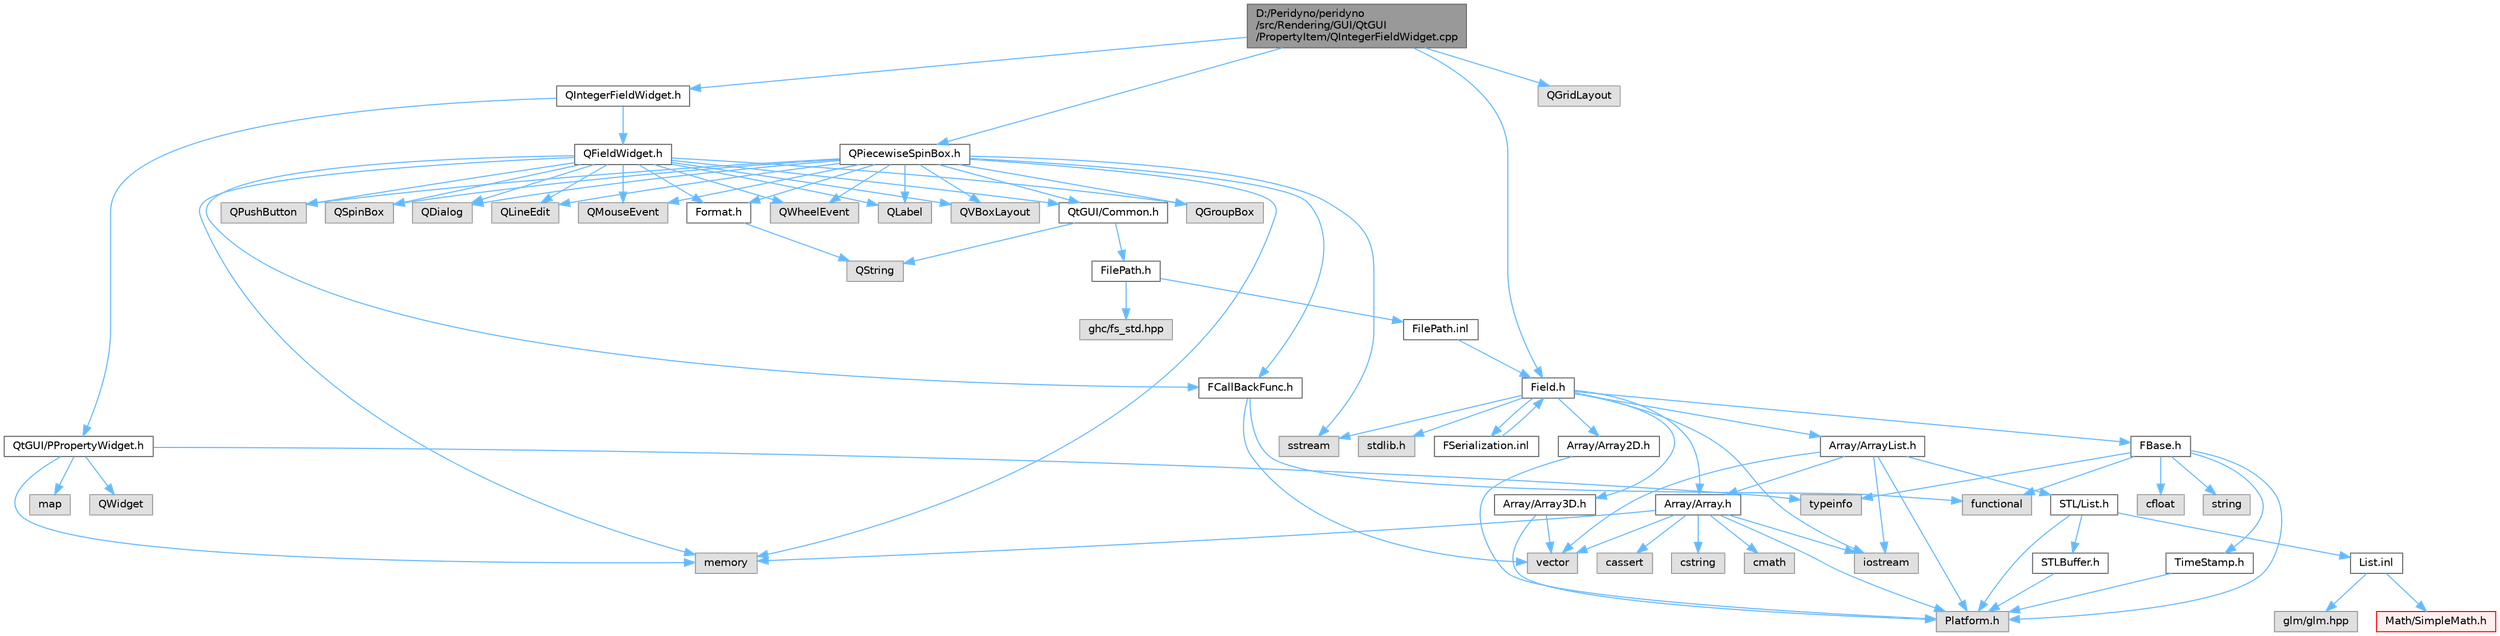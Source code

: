 digraph "D:/Peridyno/peridyno/src/Rendering/GUI/QtGUI/PropertyItem/QIntegerFieldWidget.cpp"
{
 // LATEX_PDF_SIZE
  bgcolor="transparent";
  edge [fontname=Helvetica,fontsize=10,labelfontname=Helvetica,labelfontsize=10];
  node [fontname=Helvetica,fontsize=10,shape=box,height=0.2,width=0.4];
  Node1 [id="Node000001",label="D:/Peridyno/peridyno\l/src/Rendering/GUI/QtGUI\l/PropertyItem/QIntegerFieldWidget.cpp",height=0.2,width=0.4,color="gray40", fillcolor="grey60", style="filled", fontcolor="black",tooltip=" "];
  Node1 -> Node2 [id="edge1_Node000001_Node000002",color="steelblue1",style="solid",tooltip=" "];
  Node2 [id="Node000002",label="QIntegerFieldWidget.h",height=0.2,width=0.4,color="grey40", fillcolor="white", style="filled",URL="$_q_integer_field_widget_8h.html",tooltip=" "];
  Node2 -> Node3 [id="edge2_Node000002_Node000003",color="steelblue1",style="solid",tooltip=" "];
  Node3 [id="Node000003",label="QFieldWidget.h",height=0.2,width=0.4,color="grey40", fillcolor="white", style="filled",URL="$_q_field_widget_8h.html",tooltip=" "];
  Node3 -> Node4 [id="edge3_Node000003_Node000004",color="steelblue1",style="solid",tooltip=" "];
  Node4 [id="Node000004",label="QGroupBox",height=0.2,width=0.4,color="grey60", fillcolor="#E0E0E0", style="filled",tooltip=" "];
  Node3 -> Node5 [id="edge4_Node000003_Node000005",color="steelblue1",style="solid",tooltip=" "];
  Node5 [id="Node000005",label="QPushButton",height=0.2,width=0.4,color="grey60", fillcolor="#E0E0E0", style="filled",tooltip=" "];
  Node3 -> Node6 [id="edge5_Node000003_Node000006",color="steelblue1",style="solid",tooltip=" "];
  Node6 [id="Node000006",label="QSpinBox",height=0.2,width=0.4,color="grey60", fillcolor="#E0E0E0", style="filled",tooltip=" "];
  Node3 -> Node7 [id="edge6_Node000003_Node000007",color="steelblue1",style="solid",tooltip=" "];
  Node7 [id="Node000007",label="QDialog",height=0.2,width=0.4,color="grey60", fillcolor="#E0E0E0", style="filled",tooltip=" "];
  Node3 -> Node8 [id="edge7_Node000003_Node000008",color="steelblue1",style="solid",tooltip=" "];
  Node8 [id="Node000008",label="QLineEdit",height=0.2,width=0.4,color="grey60", fillcolor="#E0E0E0", style="filled",tooltip=" "];
  Node3 -> Node9 [id="edge8_Node000003_Node000009",color="steelblue1",style="solid",tooltip=" "];
  Node9 [id="Node000009",label="QMouseEvent",height=0.2,width=0.4,color="grey60", fillcolor="#E0E0E0", style="filled",tooltip=" "];
  Node3 -> Node10 [id="edge9_Node000003_Node000010",color="steelblue1",style="solid",tooltip=" "];
  Node10 [id="Node000010",label="QWheelEvent",height=0.2,width=0.4,color="grey60", fillcolor="#E0E0E0", style="filled",tooltip=" "];
  Node3 -> Node11 [id="edge10_Node000003_Node000011",color="steelblue1",style="solid",tooltip=" "];
  Node11 [id="Node000011",label="QLabel",height=0.2,width=0.4,color="grey60", fillcolor="#E0E0E0", style="filled",tooltip=" "];
  Node3 -> Node12 [id="edge11_Node000003_Node000012",color="steelblue1",style="solid",tooltip=" "];
  Node12 [id="Node000012",label="QVBoxLayout",height=0.2,width=0.4,color="grey60", fillcolor="#E0E0E0", style="filled",tooltip=" "];
  Node3 -> Node13 [id="edge12_Node000003_Node000013",color="steelblue1",style="solid",tooltip=" "];
  Node13 [id="Node000013",label="Format.h",height=0.2,width=0.4,color="grey40", fillcolor="white", style="filled",URL="$_format_8h.html",tooltip=" "];
  Node13 -> Node14 [id="edge13_Node000013_Node000014",color="steelblue1",style="solid",tooltip=" "];
  Node14 [id="Node000014",label="QString",height=0.2,width=0.4,color="grey60", fillcolor="#E0E0E0", style="filled",tooltip=" "];
  Node3 -> Node15 [id="edge14_Node000003_Node000015",color="steelblue1",style="solid",tooltip=" "];
  Node15 [id="Node000015",label="FCallBackFunc.h",height=0.2,width=0.4,color="grey40", fillcolor="white", style="filled",URL="$_f_callback_func_8h.html",tooltip=" "];
  Node15 -> Node16 [id="edge15_Node000015_Node000016",color="steelblue1",style="solid",tooltip=" "];
  Node16 [id="Node000016",label="vector",height=0.2,width=0.4,color="grey60", fillcolor="#E0E0E0", style="filled",tooltip=" "];
  Node15 -> Node17 [id="edge16_Node000015_Node000017",color="steelblue1",style="solid",tooltip=" "];
  Node17 [id="Node000017",label="functional",height=0.2,width=0.4,color="grey60", fillcolor="#E0E0E0", style="filled",tooltip=" "];
  Node3 -> Node18 [id="edge17_Node000003_Node000018",color="steelblue1",style="solid",tooltip=" "];
  Node18 [id="Node000018",label="QtGUI/Common.h",height=0.2,width=0.4,color="grey40", fillcolor="white", style="filled",URL="$_common_8h.html",tooltip=" "];
  Node18 -> Node14 [id="edge18_Node000018_Node000014",color="steelblue1",style="solid",tooltip=" "];
  Node18 -> Node19 [id="edge19_Node000018_Node000019",color="steelblue1",style="solid",tooltip=" "];
  Node19 [id="Node000019",label="FilePath.h",height=0.2,width=0.4,color="grey40", fillcolor="white", style="filled",URL="$_file_path_8h.html",tooltip=" "];
  Node19 -> Node20 [id="edge20_Node000019_Node000020",color="steelblue1",style="solid",tooltip=" "];
  Node20 [id="Node000020",label="ghc/fs_std.hpp",height=0.2,width=0.4,color="grey60", fillcolor="#E0E0E0", style="filled",tooltip=" "];
  Node19 -> Node21 [id="edge21_Node000019_Node000021",color="steelblue1",style="solid",tooltip=" "];
  Node21 [id="Node000021",label="FilePath.inl",height=0.2,width=0.4,color="grey40", fillcolor="white", style="filled",URL="$_file_path_8inl.html",tooltip=" "];
  Node21 -> Node22 [id="edge22_Node000021_Node000022",color="steelblue1",style="solid",tooltip=" "];
  Node22 [id="Node000022",label="Field.h",height=0.2,width=0.4,color="grey40", fillcolor="white", style="filled",URL="$_field_8h.html",tooltip=" "];
  Node22 -> Node23 [id="edge23_Node000022_Node000023",color="steelblue1",style="solid",tooltip=" "];
  Node23 [id="Node000023",label="iostream",height=0.2,width=0.4,color="grey60", fillcolor="#E0E0E0", style="filled",tooltip=" "];
  Node22 -> Node24 [id="edge24_Node000022_Node000024",color="steelblue1",style="solid",tooltip=" "];
  Node24 [id="Node000024",label="stdlib.h",height=0.2,width=0.4,color="grey60", fillcolor="#E0E0E0", style="filled",tooltip=" "];
  Node22 -> Node25 [id="edge25_Node000022_Node000025",color="steelblue1",style="solid",tooltip=" "];
  Node25 [id="Node000025",label="sstream",height=0.2,width=0.4,color="grey60", fillcolor="#E0E0E0", style="filled",tooltip=" "];
  Node22 -> Node26 [id="edge26_Node000022_Node000026",color="steelblue1",style="solid",tooltip=" "];
  Node26 [id="Node000026",label="FBase.h",height=0.2,width=0.4,color="grey40", fillcolor="white", style="filled",URL="$_f_base_8h.html",tooltip=" "];
  Node26 -> Node27 [id="edge27_Node000026_Node000027",color="steelblue1",style="solid",tooltip=" "];
  Node27 [id="Node000027",label="Platform.h",height=0.2,width=0.4,color="grey60", fillcolor="#E0E0E0", style="filled",tooltip=" "];
  Node26 -> Node28 [id="edge28_Node000026_Node000028",color="steelblue1",style="solid",tooltip=" "];
  Node28 [id="Node000028",label="TimeStamp.h",height=0.2,width=0.4,color="grey40", fillcolor="white", style="filled",URL="$_time_stamp_8h.html",tooltip=" "];
  Node28 -> Node27 [id="edge29_Node000028_Node000027",color="steelblue1",style="solid",tooltip=" "];
  Node26 -> Node29 [id="edge30_Node000026_Node000029",color="steelblue1",style="solid",tooltip=" "];
  Node29 [id="Node000029",label="typeinfo",height=0.2,width=0.4,color="grey60", fillcolor="#E0E0E0", style="filled",tooltip=" "];
  Node26 -> Node30 [id="edge31_Node000026_Node000030",color="steelblue1",style="solid",tooltip=" "];
  Node30 [id="Node000030",label="string",height=0.2,width=0.4,color="grey60", fillcolor="#E0E0E0", style="filled",tooltip=" "];
  Node26 -> Node17 [id="edge32_Node000026_Node000017",color="steelblue1",style="solid",tooltip=" "];
  Node26 -> Node31 [id="edge33_Node000026_Node000031",color="steelblue1",style="solid",tooltip=" "];
  Node31 [id="Node000031",label="cfloat",height=0.2,width=0.4,color="grey60", fillcolor="#E0E0E0", style="filled",tooltip=" "];
  Node22 -> Node32 [id="edge34_Node000022_Node000032",color="steelblue1",style="solid",tooltip=" "];
  Node32 [id="Node000032",label="Array/Array.h",height=0.2,width=0.4,color="grey40", fillcolor="white", style="filled",URL="$_array_8h.html",tooltip=" "];
  Node32 -> Node27 [id="edge35_Node000032_Node000027",color="steelblue1",style="solid",tooltip=" "];
  Node32 -> Node33 [id="edge36_Node000032_Node000033",color="steelblue1",style="solid",tooltip=" "];
  Node33 [id="Node000033",label="cassert",height=0.2,width=0.4,color="grey60", fillcolor="#E0E0E0", style="filled",tooltip=" "];
  Node32 -> Node16 [id="edge37_Node000032_Node000016",color="steelblue1",style="solid",tooltip=" "];
  Node32 -> Node23 [id="edge38_Node000032_Node000023",color="steelblue1",style="solid",tooltip=" "];
  Node32 -> Node34 [id="edge39_Node000032_Node000034",color="steelblue1",style="solid",tooltip=" "];
  Node34 [id="Node000034",label="cstring",height=0.2,width=0.4,color="grey60", fillcolor="#E0E0E0", style="filled",tooltip=" "];
  Node32 -> Node35 [id="edge40_Node000032_Node000035",color="steelblue1",style="solid",tooltip=" "];
  Node35 [id="Node000035",label="memory",height=0.2,width=0.4,color="grey60", fillcolor="#E0E0E0", style="filled",tooltip=" "];
  Node32 -> Node36 [id="edge41_Node000032_Node000036",color="steelblue1",style="solid",tooltip=" "];
  Node36 [id="Node000036",label="cmath",height=0.2,width=0.4,color="grey60", fillcolor="#E0E0E0", style="filled",tooltip=" "];
  Node22 -> Node37 [id="edge42_Node000022_Node000037",color="steelblue1",style="solid",tooltip=" "];
  Node37 [id="Node000037",label="Array/Array2D.h",height=0.2,width=0.4,color="grey40", fillcolor="white", style="filled",URL="$_array2_d_8h.html",tooltip=" "];
  Node37 -> Node27 [id="edge43_Node000037_Node000027",color="steelblue1",style="solid",tooltip=" "];
  Node22 -> Node38 [id="edge44_Node000022_Node000038",color="steelblue1",style="solid",tooltip=" "];
  Node38 [id="Node000038",label="Array/Array3D.h",height=0.2,width=0.4,color="grey40", fillcolor="white", style="filled",URL="$_array3_d_8h.html",tooltip=" "];
  Node38 -> Node27 [id="edge45_Node000038_Node000027",color="steelblue1",style="solid",tooltip=" "];
  Node38 -> Node16 [id="edge46_Node000038_Node000016",color="steelblue1",style="solid",tooltip=" "];
  Node22 -> Node39 [id="edge47_Node000022_Node000039",color="steelblue1",style="solid",tooltip=" "];
  Node39 [id="Node000039",label="Array/ArrayList.h",height=0.2,width=0.4,color="grey40", fillcolor="white", style="filled",URL="$_array_list_8h.html",tooltip=" "];
  Node39 -> Node16 [id="edge48_Node000039_Node000016",color="steelblue1",style="solid",tooltip=" "];
  Node39 -> Node23 [id="edge49_Node000039_Node000023",color="steelblue1",style="solid",tooltip=" "];
  Node39 -> Node27 [id="edge50_Node000039_Node000027",color="steelblue1",style="solid",tooltip=" "];
  Node39 -> Node40 [id="edge51_Node000039_Node000040",color="steelblue1",style="solid",tooltip=" "];
  Node40 [id="Node000040",label="STL/List.h",height=0.2,width=0.4,color="grey40", fillcolor="white", style="filled",URL="$_list_8h.html",tooltip=" "];
  Node40 -> Node27 [id="edge52_Node000040_Node000027",color="steelblue1",style="solid",tooltip=" "];
  Node40 -> Node41 [id="edge53_Node000040_Node000041",color="steelblue1",style="solid",tooltip=" "];
  Node41 [id="Node000041",label="STLBuffer.h",height=0.2,width=0.4,color="grey40", fillcolor="white", style="filled",URL="$_s_t_l_buffer_8h.html",tooltip=" "];
  Node41 -> Node27 [id="edge54_Node000041_Node000027",color="steelblue1",style="solid",tooltip=" "];
  Node40 -> Node42 [id="edge55_Node000040_Node000042",color="steelblue1",style="solid",tooltip=" "];
  Node42 [id="Node000042",label="List.inl",height=0.2,width=0.4,color="grey40", fillcolor="white", style="filled",URL="$_list_8inl.html",tooltip=" "];
  Node42 -> Node43 [id="edge56_Node000042_Node000043",color="steelblue1",style="solid",tooltip=" "];
  Node43 [id="Node000043",label="Math/SimpleMath.h",height=0.2,width=0.4,color="red", fillcolor="#FFF0F0", style="filled",URL="$_simple_math_8h.html",tooltip=" "];
  Node42 -> Node79 [id="edge57_Node000042_Node000079",color="steelblue1",style="solid",tooltip=" "];
  Node79 [id="Node000079",label="glm/glm.hpp",height=0.2,width=0.4,color="grey60", fillcolor="#E0E0E0", style="filled",tooltip=" "];
  Node39 -> Node32 [id="edge58_Node000039_Node000032",color="steelblue1",style="solid",tooltip=" "];
  Node22 -> Node80 [id="edge59_Node000022_Node000080",color="steelblue1",style="solid",tooltip=" "];
  Node80 [id="Node000080",label="FSerialization.inl",height=0.2,width=0.4,color="grey40", fillcolor="white", style="filled",URL="$_f_serialization_8inl.html",tooltip=" "];
  Node80 -> Node22 [id="edge60_Node000080_Node000022",color="steelblue1",style="solid",tooltip=" "];
  Node3 -> Node35 [id="edge61_Node000003_Node000035",color="steelblue1",style="solid",tooltip=" "];
  Node2 -> Node81 [id="edge62_Node000002_Node000081",color="steelblue1",style="solid",tooltip=" "];
  Node81 [id="Node000081",label="QtGUI/PPropertyWidget.h",height=0.2,width=0.4,color="grey40", fillcolor="white", style="filled",URL="$_p_property_widget_8h.html",tooltip=" "];
  Node81 -> Node82 [id="edge63_Node000081_Node000082",color="steelblue1",style="solid",tooltip=" "];
  Node82 [id="Node000082",label="map",height=0.2,width=0.4,color="grey60", fillcolor="#E0E0E0", style="filled",tooltip=" "];
  Node81 -> Node83 [id="edge64_Node000081_Node000083",color="steelblue1",style="solid",tooltip=" "];
  Node83 [id="Node000083",label="QWidget",height=0.2,width=0.4,color="grey60", fillcolor="#E0E0E0", style="filled",tooltip=" "];
  Node81 -> Node29 [id="edge65_Node000081_Node000029",color="steelblue1",style="solid",tooltip=" "];
  Node81 -> Node35 [id="edge66_Node000081_Node000035",color="steelblue1",style="solid",tooltip=" "];
  Node1 -> Node84 [id="edge67_Node000001_Node000084",color="steelblue1",style="solid",tooltip=" "];
  Node84 [id="Node000084",label="QGridLayout",height=0.2,width=0.4,color="grey60", fillcolor="#E0E0E0", style="filled",tooltip=" "];
  Node1 -> Node22 [id="edge68_Node000001_Node000022",color="steelblue1",style="solid",tooltip=" "];
  Node1 -> Node85 [id="edge69_Node000001_Node000085",color="steelblue1",style="solid",tooltip=" "];
  Node85 [id="Node000085",label="QPiecewiseSpinBox.h",height=0.2,width=0.4,color="grey40", fillcolor="white", style="filled",URL="$_q_piecewise_spin_box_8h.html",tooltip=" "];
  Node85 -> Node4 [id="edge70_Node000085_Node000004",color="steelblue1",style="solid",tooltip=" "];
  Node85 -> Node5 [id="edge71_Node000085_Node000005",color="steelblue1",style="solid",tooltip=" "];
  Node85 -> Node6 [id="edge72_Node000085_Node000006",color="steelblue1",style="solid",tooltip=" "];
  Node85 -> Node7 [id="edge73_Node000085_Node000007",color="steelblue1",style="solid",tooltip=" "];
  Node85 -> Node8 [id="edge74_Node000085_Node000008",color="steelblue1",style="solid",tooltip=" "];
  Node85 -> Node9 [id="edge75_Node000085_Node000009",color="steelblue1",style="solid",tooltip=" "];
  Node85 -> Node10 [id="edge76_Node000085_Node000010",color="steelblue1",style="solid",tooltip=" "];
  Node85 -> Node11 [id="edge77_Node000085_Node000011",color="steelblue1",style="solid",tooltip=" "];
  Node85 -> Node12 [id="edge78_Node000085_Node000012",color="steelblue1",style="solid",tooltip=" "];
  Node85 -> Node13 [id="edge79_Node000085_Node000013",color="steelblue1",style="solid",tooltip=" "];
  Node85 -> Node15 [id="edge80_Node000085_Node000015",color="steelblue1",style="solid",tooltip=" "];
  Node85 -> Node18 [id="edge81_Node000085_Node000018",color="steelblue1",style="solid",tooltip=" "];
  Node85 -> Node35 [id="edge82_Node000085_Node000035",color="steelblue1",style="solid",tooltip=" "];
  Node85 -> Node25 [id="edge83_Node000085_Node000025",color="steelblue1",style="solid",tooltip=" "];
}
